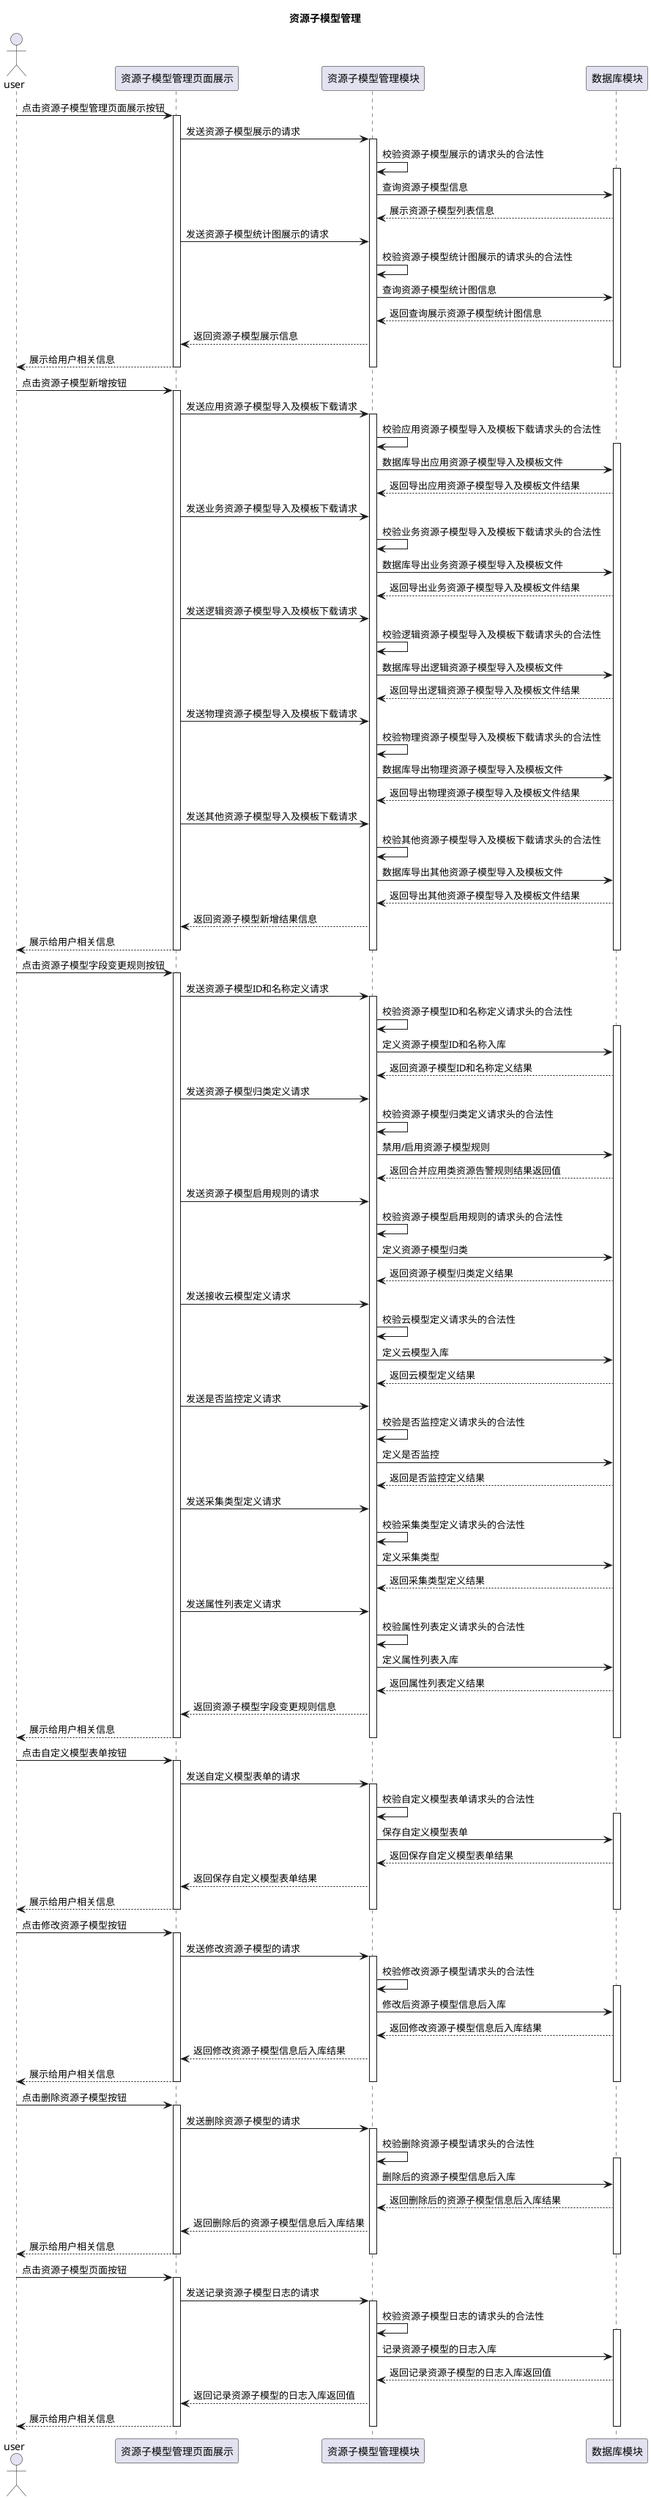 @startuml
title 资源子模型管理

actor user
participant "资源子模型管理页面展示" as A
participant "资源子模型管理模块" as B
participant "数据库模块" as C

user  -> A:点击资源子模型管理页面展示按钮
activate A
A   -> B:发送资源子模型展示的请求
activate B
B   -> B:校验资源子模型展示的请求头的合法性
activate C
B   -> C:查询资源子模型信息
C --> B:展示资源子模型列表信息

A   -> B:发送资源子模型统计图展示的请求
B   -> B:校验资源子模型统计图展示的请求头的合法性
B   -> C:查询资源子模型统计图信息
C --> B:返回查询展示资源子模型统计图信息

B   --> A:返回资源子模型展示信息
A   --> user:展示给用户相关信息
deactivate A
deactivate B
deactivate C

user  -> A:点击资源子模型新增按钮
activate A
A   -> B:发送应用资源子模型导入及模板下载请求
activate B
B   -> B:校验应用资源子模型导入及模板下载请求头的合法性
activate C
B   -> C:数据库导出应用资源子模型导入及模板文件
C --> B:返回导出应用资源子模型导入及模板文件结果

A   -> B:发送业务资源子模型导入及模板下载请求
B   -> B:校验业务资源子模型导入及模板下载请求头的合法性
B   -> C:数据库导出业务资源子模型导入及模板文件
C --> B:返回导出业务资源子模型导入及模板文件结果

A   -> B:发送逻辑资源子模型导入及模板下载请求
B   -> B:校验逻辑资源子模型导入及模板下载请求头的合法性
B   -> C:数据库导出逻辑资源子模型导入及模板文件
C --> B:返回导出逻辑资源子模型导入及模板文件结果

A   -> B:发送物理资源子模型导入及模板下载请求
B   -> B:校验物理资源子模型导入及模板下载请求头的合法性
B   -> C:数据库导出物理资源子模型导入及模板文件
C --> B:返回导出物理资源子模型导入及模板文件结果

A   -> B:发送其他资源子模型导入及模板下载请求
B   -> B:校验其他资源子模型导入及模板下载请求头的合法性
B   -> C:数据库导出其他资源子模型导入及模板文件
C --> B:返回导出其他资源子模型导入及模板文件结果

B   --> A:返回资源子模型新增结果信息
A   --> user:展示给用户相关信息
deactivate A
deactivate B
deactivate C


user  -> A:点击资源子模型字段变更规则按钮
activate A
A   -> B:发送资源子模型ID和名称定义请求
activate B
B   -> B:校验资源子模型ID和名称定义请求头的合法性
activate C
B   -> C:定义资源子模型ID和名称入库
C --> B:返回资源子模型ID和名称定义结果

A   -> B:发送资源子模型归类定义请求
B   -> B:校验资源子模型归类定义请求头的合法性
B   -> C:禁用/启用资源子模型规则
C --> B:返回合并应用类资源告警规则结果返回值

A   -> B:发送资源子模型启用规则的请求
B   -> B:校验资源子模型启用规则的请求头的合法性
B   -> C:定义资源子模型归类
C --> B:返回资源子模型归类定义结果

A   -> B:发送接收云模型定义请求
B   -> B:校验云模型定义请求头的合法性
B   -> C:定义云模型入库
C --> B:返回云模型定义结果

A   -> B:发送是否监控定义请求
B   -> B:校验是否监控定义请求头的合法性
B   -> C:定义是否监控
C --> B:返回是否监控定义结果

A   -> B:发送采集类型定义请求
B   -> B:校验采集类型定义请求头的合法性
B   -> C:定义采集类型
C --> B:返回采集类型定义结果

A   -> B:发送属性列表定义请求
B   -> B:校验属性列表定义请求头的合法性
B   -> C:定义属性列表入库
C --> B:返回属性列表定义结果

B   --> A:返回资源子模型字段变更规则信息
A   --> user:展示给用户相关信息
deactivate A
deactivate B
deactivate C

user  -> A:点击自定义模型表单按钮
activate A
A   -> B:发送自定义模型表单的请求
activate B
B   -> B:校验自定义模型表单请求头的合法性
activate C
B   -> C:保存自定义模型表单
C --> B:返回保存自定义模型表单结果

B   --> A:返回保存自定义模型表单结果
A   --> user:展示给用户相关信息
deactivate A
deactivate B
deactivate C

user  -> A:点击修改资源子模型按钮
activate A
A   -> B:发送修改资源子模型的请求
activate B
B   -> B:校验修改资源子模型请求头的合法性
activate C
B   -> C:修改后资源子模型信息后入库
C --> B:返回修改资源子模型信息后入库结果

B   --> A:返回修改资源子模型信息后入库结果
A   --> user:展示给用户相关信息
deactivate A
deactivate B
deactivate C

user  -> A:点击删除资源子模型按钮
activate A
A   -> B:发送删除资源子模型的请求
activate B
B   -> B:校验删除资源子模型请求头的合法性
activate C
B   -> C:删除后的资源子模型信息后入库
C --> B:返回删除后的资源子模型信息后入库结果

B   --> A:返回删除后的资源子模型信息后入库结果
A   --> user:展示给用户相关信息
deactivate A
deactivate B
deactivate C

user  -> A:点击资源子模型页面按钮
activate A
A   -> B:发送记录资源子模型日志的请求
activate B
B   -> B:校验资源子模型日志的请求头的合法性
activate C
B   -> C:记录资源子模型的日志入库
C --> B:返回记录资源子模型的日志入库返回值

B   --> A:返回记录资源子模型的日志入库返回值
A   --> user:展示给用户相关信息
deactivate A
deactivate B
deactivate C

@enduml